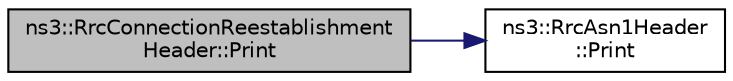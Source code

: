 digraph "ns3::RrcConnectionReestablishmentHeader::Print"
{
 // LATEX_PDF_SIZE
  edge [fontname="Helvetica",fontsize="10",labelfontname="Helvetica",labelfontsize="10"];
  node [fontname="Helvetica",fontsize="10",shape=record];
  rankdir="LR";
  Node1 [label="ns3::RrcConnectionReestablishment\lHeader::Print",height=0.2,width=0.4,color="black", fillcolor="grey75", style="filled", fontcolor="black",tooltip="This function prints the object, for debugging purposes."];
  Node1 -> Node2 [color="midnightblue",fontsize="10",style="solid",fontname="Helvetica"];
  Node2 [label="ns3::RrcAsn1Header\l::Print",height=0.2,width=0.4,color="black", fillcolor="white", style="filled",URL="$classns3_1_1_rrc_asn1_header.html#ae3352462cbfa6ebd2eba6ca8c0dc1c80",tooltip="This function prints the object, for debugging purposes."];
}
